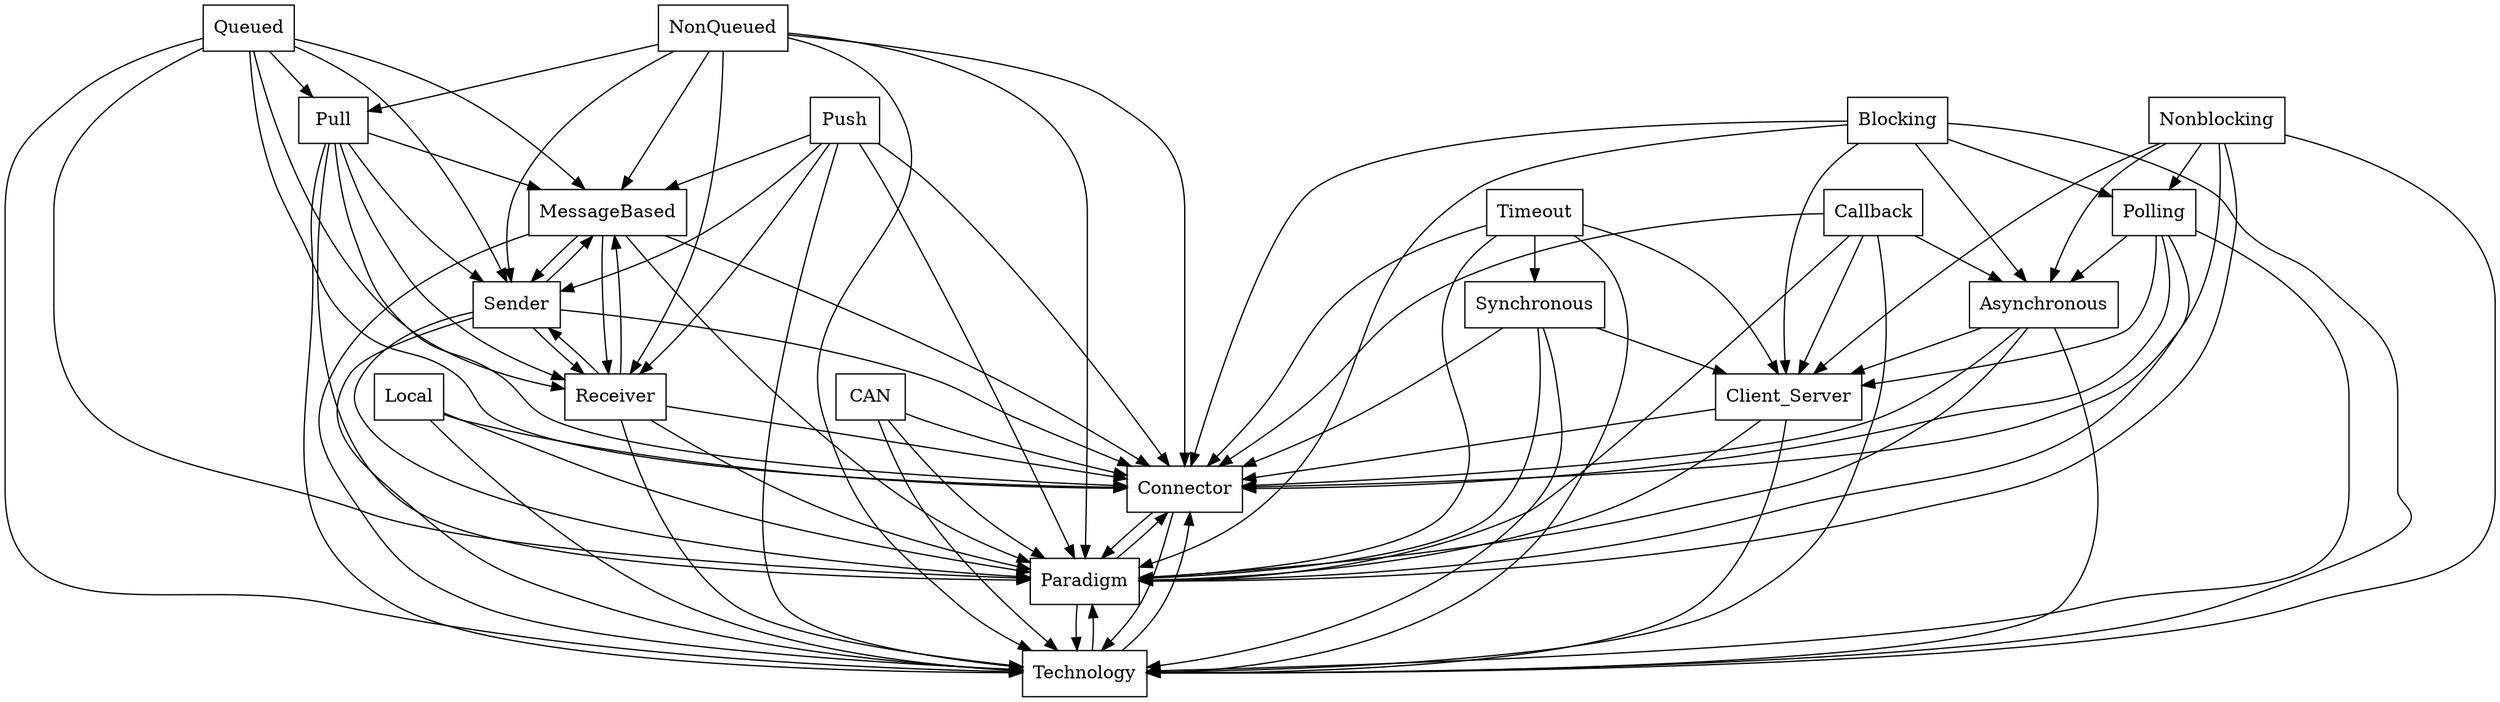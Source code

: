 digraph{
graph [rankdir=TB];
node [shape=box];
edge [arrowhead=normal];
0[label="MessageBased",]
1[label="Queued",]
2[label="Timeout",]
3[label="Local",]
4[label="Pull",]
5[label="Nonblocking",]
6[label="Connector",]
7[label="Paradigm",]
8[label="NonQueued",]
9[label="Push",]
10[label="Synchronous",]
11[label="Sender",]
12[label="Blocking",]
13[label="Polling",]
14[label="Client_Server",]
15[label="Receiver",]
16[label="Asynchronous",]
17[label="Callback",]
18[label="CAN",]
19[label="Technology",]
0->6[label="",]
0->7[label="",]
0->11[label="",]
0->15[label="",]
0->19[label="",]
1->0[label="",]
1->4[label="",]
1->6[label="",]
1->7[label="",]
1->11[label="",]
1->15[label="",]
1->19[label="",]
2->6[label="",]
2->7[label="",]
2->10[label="",]
2->14[label="",]
2->19[label="",]
3->6[label="",]
3->7[label="",]
3->19[label="",]
4->0[label="",]
4->6[label="",]
4->7[label="",]
4->11[label="",]
4->15[label="",]
4->19[label="",]
5->6[label="",]
5->7[label="",]
5->13[label="",]
5->14[label="",]
5->16[label="",]
5->19[label="",]
6->7[label="",]
6->19[label="",]
7->6[label="",]
7->19[label="",]
8->0[label="",]
8->4[label="",]
8->6[label="",]
8->7[label="",]
8->11[label="",]
8->15[label="",]
8->19[label="",]
9->0[label="",]
9->6[label="",]
9->7[label="",]
9->11[label="",]
9->15[label="",]
9->19[label="",]
10->6[label="",]
10->7[label="",]
10->14[label="",]
10->19[label="",]
11->0[label="",]
11->6[label="",]
11->7[label="",]
11->15[label="",]
11->19[label="",]
12->6[label="",]
12->7[label="",]
12->13[label="",]
12->14[label="",]
12->16[label="",]
12->19[label="",]
13->6[label="",]
13->7[label="",]
13->14[label="",]
13->16[label="",]
13->19[label="",]
14->6[label="",]
14->7[label="",]
14->19[label="",]
15->0[label="",]
15->6[label="",]
15->7[label="",]
15->11[label="",]
15->19[label="",]
16->6[label="",]
16->7[label="",]
16->14[label="",]
16->19[label="",]
17->6[label="",]
17->7[label="",]
17->14[label="",]
17->16[label="",]
17->19[label="",]
18->6[label="",]
18->7[label="",]
18->19[label="",]
19->6[label="",]
19->7[label="",]
}
